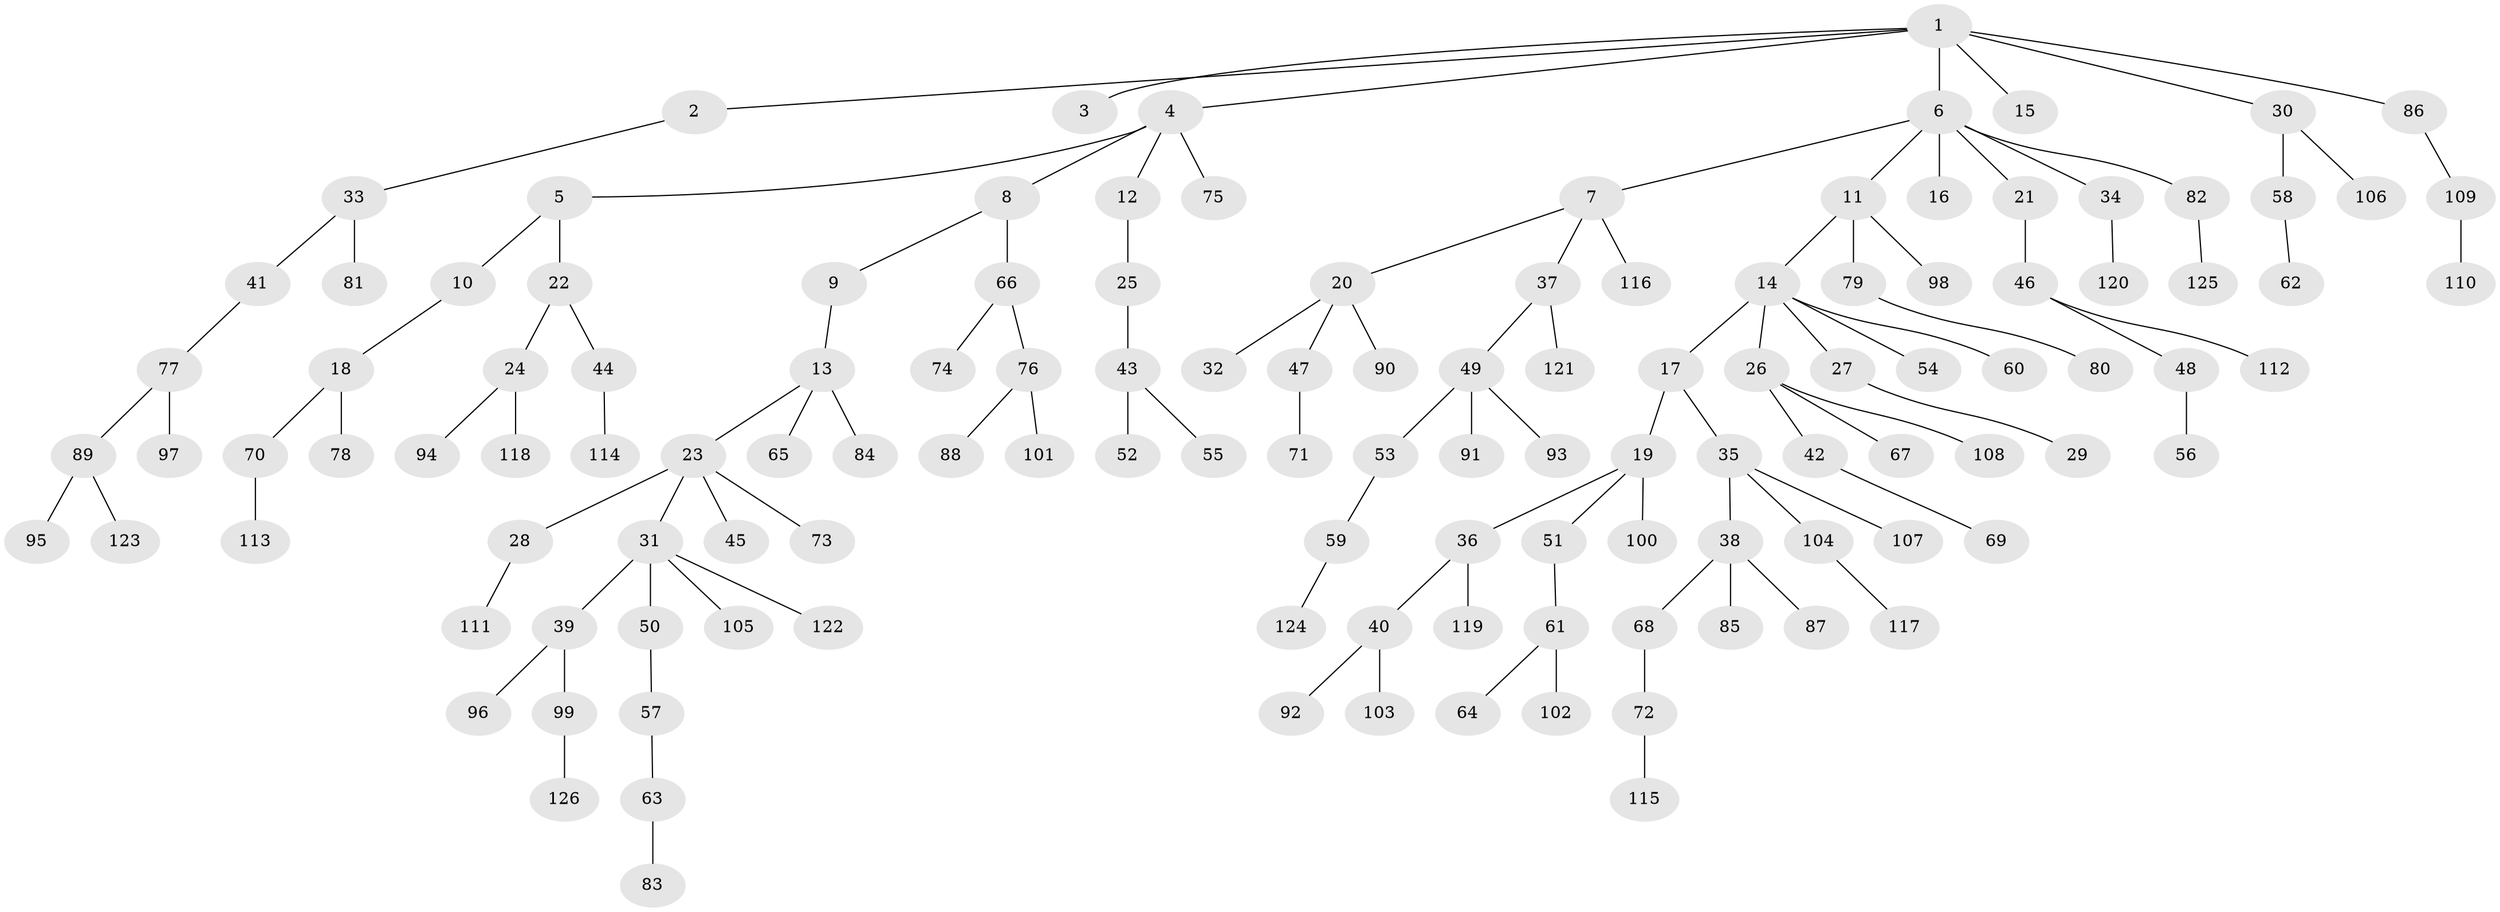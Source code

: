 // Generated by graph-tools (version 1.1) at 2025/50/03/09/25 03:50:22]
// undirected, 126 vertices, 125 edges
graph export_dot {
graph [start="1"]
  node [color=gray90,style=filled];
  1;
  2;
  3;
  4;
  5;
  6;
  7;
  8;
  9;
  10;
  11;
  12;
  13;
  14;
  15;
  16;
  17;
  18;
  19;
  20;
  21;
  22;
  23;
  24;
  25;
  26;
  27;
  28;
  29;
  30;
  31;
  32;
  33;
  34;
  35;
  36;
  37;
  38;
  39;
  40;
  41;
  42;
  43;
  44;
  45;
  46;
  47;
  48;
  49;
  50;
  51;
  52;
  53;
  54;
  55;
  56;
  57;
  58;
  59;
  60;
  61;
  62;
  63;
  64;
  65;
  66;
  67;
  68;
  69;
  70;
  71;
  72;
  73;
  74;
  75;
  76;
  77;
  78;
  79;
  80;
  81;
  82;
  83;
  84;
  85;
  86;
  87;
  88;
  89;
  90;
  91;
  92;
  93;
  94;
  95;
  96;
  97;
  98;
  99;
  100;
  101;
  102;
  103;
  104;
  105;
  106;
  107;
  108;
  109;
  110;
  111;
  112;
  113;
  114;
  115;
  116;
  117;
  118;
  119;
  120;
  121;
  122;
  123;
  124;
  125;
  126;
  1 -- 2;
  1 -- 3;
  1 -- 4;
  1 -- 6;
  1 -- 15;
  1 -- 30;
  1 -- 86;
  2 -- 33;
  4 -- 5;
  4 -- 8;
  4 -- 12;
  4 -- 75;
  5 -- 10;
  5 -- 22;
  6 -- 7;
  6 -- 11;
  6 -- 16;
  6 -- 21;
  6 -- 34;
  6 -- 82;
  7 -- 20;
  7 -- 37;
  7 -- 116;
  8 -- 9;
  8 -- 66;
  9 -- 13;
  10 -- 18;
  11 -- 14;
  11 -- 79;
  11 -- 98;
  12 -- 25;
  13 -- 23;
  13 -- 65;
  13 -- 84;
  14 -- 17;
  14 -- 26;
  14 -- 27;
  14 -- 54;
  14 -- 60;
  17 -- 19;
  17 -- 35;
  18 -- 70;
  18 -- 78;
  19 -- 36;
  19 -- 51;
  19 -- 100;
  20 -- 32;
  20 -- 47;
  20 -- 90;
  21 -- 46;
  22 -- 24;
  22 -- 44;
  23 -- 28;
  23 -- 31;
  23 -- 45;
  23 -- 73;
  24 -- 94;
  24 -- 118;
  25 -- 43;
  26 -- 42;
  26 -- 67;
  26 -- 108;
  27 -- 29;
  28 -- 111;
  30 -- 58;
  30 -- 106;
  31 -- 39;
  31 -- 50;
  31 -- 105;
  31 -- 122;
  33 -- 41;
  33 -- 81;
  34 -- 120;
  35 -- 38;
  35 -- 104;
  35 -- 107;
  36 -- 40;
  36 -- 119;
  37 -- 49;
  37 -- 121;
  38 -- 68;
  38 -- 85;
  38 -- 87;
  39 -- 96;
  39 -- 99;
  40 -- 92;
  40 -- 103;
  41 -- 77;
  42 -- 69;
  43 -- 52;
  43 -- 55;
  44 -- 114;
  46 -- 48;
  46 -- 112;
  47 -- 71;
  48 -- 56;
  49 -- 53;
  49 -- 91;
  49 -- 93;
  50 -- 57;
  51 -- 61;
  53 -- 59;
  57 -- 63;
  58 -- 62;
  59 -- 124;
  61 -- 64;
  61 -- 102;
  63 -- 83;
  66 -- 74;
  66 -- 76;
  68 -- 72;
  70 -- 113;
  72 -- 115;
  76 -- 88;
  76 -- 101;
  77 -- 89;
  77 -- 97;
  79 -- 80;
  82 -- 125;
  86 -- 109;
  89 -- 95;
  89 -- 123;
  99 -- 126;
  104 -- 117;
  109 -- 110;
}
